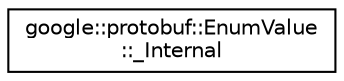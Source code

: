 digraph "类继承关系图"
{
 // LATEX_PDF_SIZE
  edge [fontname="Helvetica",fontsize="10",labelfontname="Helvetica",labelfontsize="10"];
  node [fontname="Helvetica",fontsize="10",shape=record];
  rankdir="LR";
  Node0 [label="google::protobuf::EnumValue\l::_Internal",height=0.2,width=0.4,color="black", fillcolor="white", style="filled",URL="$classEnumValue_1_1__Internal.html",tooltip=" "];
}
